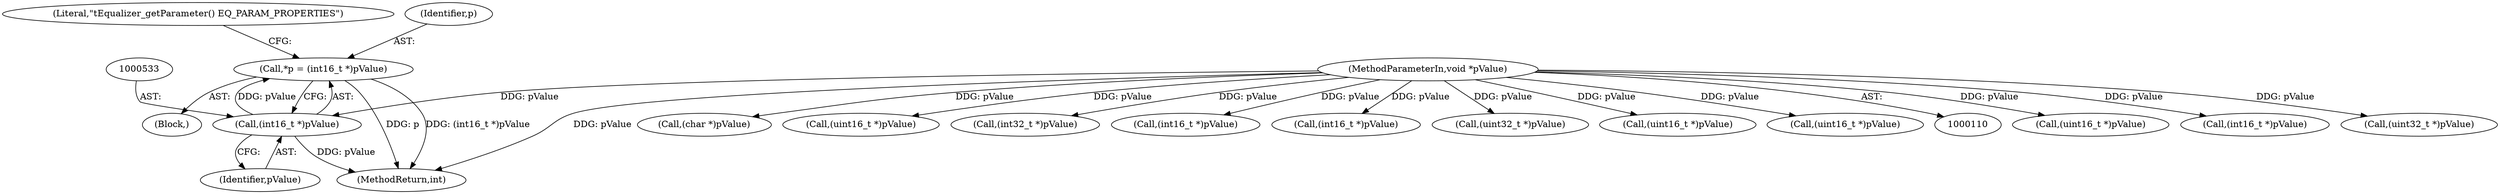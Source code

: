 digraph "0_Android_321ea5257e37c8edb26e66fe4ee78cca4cd915fe@pointer" {
"1000530" [label="(Call,*p = (int16_t *)pValue)"];
"1000532" [label="(Call,(int16_t *)pValue)"];
"1000114" [label="(MethodParameterIn,void *pValue)"];
"1000528" [label="(Block,)"];
"1000434" [label="(Call,(uint16_t *)pValue)"];
"1000536" [label="(Literal,\"\tEqualizer_getParameter() EQ_PARAM_PROPERTIES\")"];
"1000337" [label="(Call,(int16_t *)pValue)"];
"1000422" [label="(Call,(uint32_t *)pValue)"];
"1000532" [label="(Call,(int16_t *)pValue)"];
"1000500" [label="(Call,(char *)pValue)"];
"1000281" [label="(Call,(uint16_t *)pValue)"];
"1000531" [label="(Identifier,p)"];
"1000378" [label="(Call,(int32_t *)pValue)"];
"1000291" [label="(Call,(int16_t *)pValue)"];
"1000299" [label="(Call,(int16_t *)pValue)"];
"1000534" [label="(Identifier,pValue)"];
"1000418" [label="(Call,(uint32_t *)pValue)"];
"1000446" [label="(Call,(uint16_t *)pValue)"];
"1000114" [label="(MethodParameterIn,void *pValue)"];
"1000586" [label="(MethodReturn,int)"];
"1000530" [label="(Call,*p = (int16_t *)pValue)"];
"1000457" [label="(Call,(uint16_t *)pValue)"];
"1000530" -> "1000528"  [label="AST: "];
"1000530" -> "1000532"  [label="CFG: "];
"1000531" -> "1000530"  [label="AST: "];
"1000532" -> "1000530"  [label="AST: "];
"1000536" -> "1000530"  [label="CFG: "];
"1000530" -> "1000586"  [label="DDG: p"];
"1000530" -> "1000586"  [label="DDG: (int16_t *)pValue"];
"1000532" -> "1000530"  [label="DDG: pValue"];
"1000532" -> "1000534"  [label="CFG: "];
"1000533" -> "1000532"  [label="AST: "];
"1000534" -> "1000532"  [label="AST: "];
"1000532" -> "1000586"  [label="DDG: pValue"];
"1000114" -> "1000532"  [label="DDG: pValue"];
"1000114" -> "1000110"  [label="AST: "];
"1000114" -> "1000586"  [label="DDG: pValue"];
"1000114" -> "1000281"  [label="DDG: pValue"];
"1000114" -> "1000291"  [label="DDG: pValue"];
"1000114" -> "1000299"  [label="DDG: pValue"];
"1000114" -> "1000337"  [label="DDG: pValue"];
"1000114" -> "1000378"  [label="DDG: pValue"];
"1000114" -> "1000418"  [label="DDG: pValue"];
"1000114" -> "1000422"  [label="DDG: pValue"];
"1000114" -> "1000434"  [label="DDG: pValue"];
"1000114" -> "1000446"  [label="DDG: pValue"];
"1000114" -> "1000457"  [label="DDG: pValue"];
"1000114" -> "1000500"  [label="DDG: pValue"];
}
